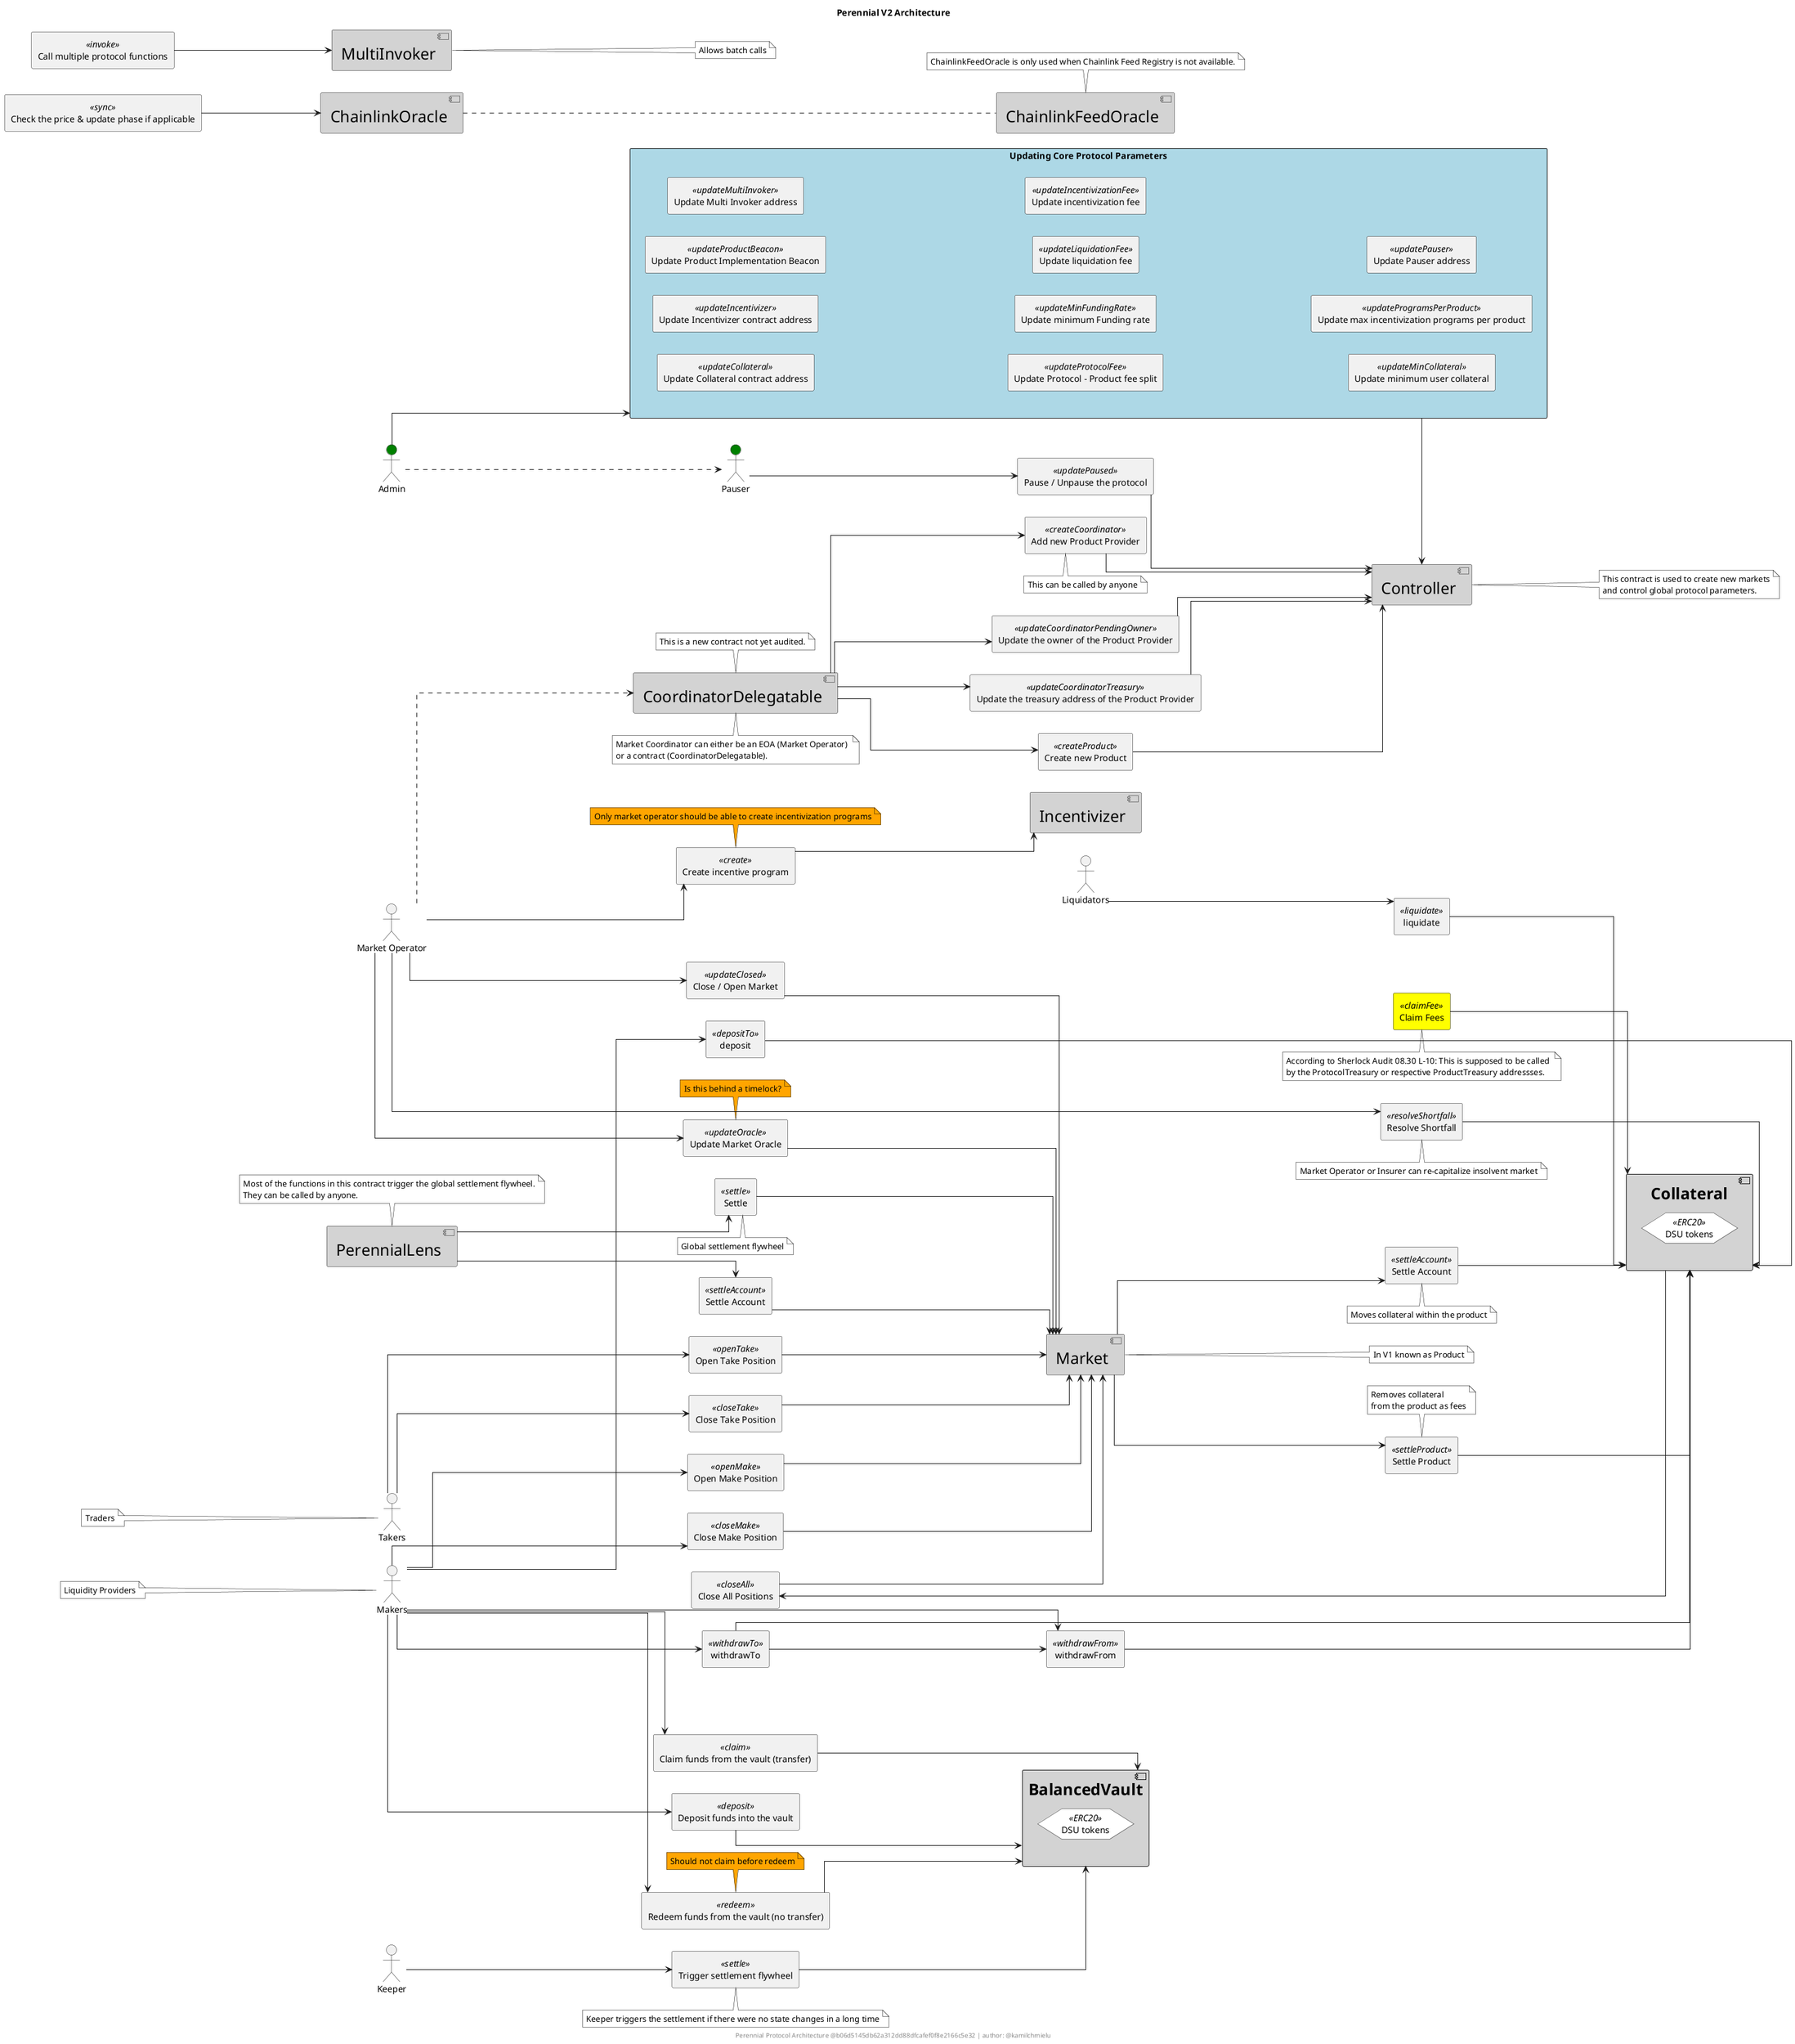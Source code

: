 @startuml PerennialArchitecture
title Perennial V2 Architecture

left to right direction

skinparam linetype ortho 

skinparam note {
    BorderColor black
    BackgroundColor white
    FontColor black
}

skinparam component {
    FontSize 25
    BackgroundColor lightgray
}

/' Actors '/
actor Liquidators

together {
    actor Makers
    actor Takers
}

actor "Market Operator" as MarketOperator

together {
    actor Admin #green
    actor Pauser #green
}

actor Keeper

/' //////////////////////////////////////////////////////////////////
//                           Core Contracts                        //
////////////////////////////////////////////////////////////////// '/

component Market

component Collateral {
    hexagon "DSU tokens" as collateral_DSU <<ERC20>> #white
}

component MultiInvoker 

component ChainlinkOracle 

component ChainlinkFeedOracle

component Incentivizer 

component Controller

component CoordinatorDelegatable 

component PerennialLens

component BalancedVault {
hexagon "DSU tokens" as balancedVault_DSU <<ERC20>> #white
}

/' //////////////////////////////////////////////////////////////////
//                       Contract Functions                        //
////////////////////////////////////////////////////////////////// '/

/'Collateral'/
rectangle deposit <<depositTo>>
rectangle withdrawFrom <<withdrawFrom>>
rectangle withdrawTo <<withdrawTo>>
rectangle liquidate <<liquidate>>
rectangle "Settle Account" as collateral_settleAccount <<settleAccount>>
rectangle "Settle Product" as collateral_settleProduct <<settleProduct>>
rectangle "Resolve Shortfall" as resolveShortfall <<resolveShortfall>>
rectangle "Claim Fees" as claimFee <<claimFee>> #yellow

/'Market'/
rectangle "Open Take Position" as openTake <<openTake>>
rectangle "Close Take Position" as closeTake <<closeTake>>
rectangle "Open Make Position" as openMake <<openMake>>
rectangle "Close Make Position" as closeMake <<closeMake>>
rectangle "Settle" as market_settle <<settle>>
rectangle "Settle Account" as market_settleAccount <<settleAccount>>
rectangle "Close All Positions" as closeAll <<closeAll>>
rectangle "Close / Open Market" as updateClosed <<updateClosed>>
rectangle "Update Market Oracle" as updateOracle <<updateOracle>>

/'Controller'/
rectangle "Create new Product" as createProduct <<createProduct>>
rectangle "Add new Product Provider" as createCoordinator <<createCoordinator>>
rectangle "Update the owner of the Product Provider" as updateCoordinator <<updateCoordinatorPendingOwner>>
rectangle "Update the treasury address of the Product Provider" as updateTreasury <<updateCoordinatorTreasury>>
rectangle "Updating Core Protocol Parameters" as UPDATE_PROTOCOL_PARAMS #lightblue {
    rectangle "Update Collateral contract address" as updateCollateral <<updateCollateral>>
    rectangle "Update Incentivizer contract address" as updateIncentivizer <<updateIncentivizer>>
    rectangle "Update Product Implementation Beacon" as updateProductBeacon <<updateProductBeacon>>
    rectangle "Update Multi Invoker address" as updateMultiInvoker <<updateMultiInvoker>>
    rectangle "Update Protocol - Product fee split" as updateProtocolFee <<updateProtocolFee>>
    rectangle "Update minimum Funding rate" as updateMinFundingRate <<updateMinFundingRate>>
    rectangle "Update liquidation fee" as updateLiquidationFee <<updateLiquidationFee>>
    rectangle "Update incentivization fee" as updateIncentivizationFee <<updateIncentivizationFee>>
    rectangle "Update minimum user collateral" as updateMinCollateral <<updateMinCollateral>>
    rectangle "Update max incentivization programs per product" as updateProgramsPerProduct <<updateProgramsPerProduct>>
    rectangle "Update Pauser address" as updatePauser <<updatePauser>>
}
rectangle "Pause / Unpause the protocol" as pause <<updatePaused>>

/'MultiInvoker'/
rectangle "Call multiple protocol functions" as invoke <<invoke>>

/'Incentivizer'/
rectangle "Create incentive program" as incentivizer_create <<create>>

/'CoordinatorDelegatable'/

/'PerennialLens'/

/'ChainlinkOracle'/
rectangle "Check the price & update phase if applicable" as oracleSync <<sync>>

/'BalancedVault'/
rectangle "Trigger settlement flywheel" as balancedVault_settle <<settle>>
rectangle "Deposit funds into the vault" as balancedVault_deposit <<deposit>>
rectangle "Redeem funds from the vault (no transfer)" as balancedVault_redeem <<redeem>>
rectangle "Claim funds from the vault (transfer)" as balancedVault_claim <<claim>>

/' //////////////////////////////////////////////////////////////////
//                           Connections                           //
////////////////////////////////////////////////////////////////// '/

'Collateral contract functions'
deposit --> Collateral
withdrawTo --> Collateral
withdrawFrom --> Collateral
withdrawTo --> withdrawFrom
liquidate --> Collateral
collateral_settleAccount --> Collateral
collateral_settleProduct --> Collateral
claimFee --> Collateral
resolveShortfall --> Collateral
'Calls to Collateral contract functions'
Makers --> deposit
Makers --> withdrawTo
Makers --> withdrawFrom
Liquidators --> liquidate
Market --> collateral_settleAccount 
Market --> collateral_settleProduct 
MarketOperator --> resolveShortfall

'Market functions'
openMake --> Market
closeMake --> Market
openTake --> Market
closeTake --> Market
market_settle --> Market
market_settleAccount --> Market
closeAll --> Market
updateClosed --> Market
updateOracle --> Market
'Calls to Market contract functions'
Makers --> openMake 
Makers --> closeMake 
Takers --> openTake
Takers --> closeTake
Collateral --> closeAll
MarketOperator --> updateClosed
MarketOperator --> updateOracle
PerennialLens --> market_settle
PerennialLens --> market_settleAccount

'Controller functions'
createProduct --> Controller
createCoordinator --> Controller
updateCoordinator --> Controller
updateTreasury --> Controller
UPDATE_PROTOCOL_PARAMS --> Controller
pause --> Controller

'Calls to Controller functions'
CoordinatorDelegatable --> createCoordinator
CoordinatorDelegatable --> updateCoordinator
CoordinatorDelegatable --> updateTreasury
CoordinatorDelegatable --> createProduct
Admin --> UPDATE_PROTOCOL_PARAMS
Pauser --> pause

'MultiInvoker functions'
invoke --> MultiInvoker

'Incentivizer functions'
incentivizer_create --> Incentivizer

'Calls to Incentivizer functions'
MarketOperator --> incentivizer_create

'ChainlinkOracle functions'
oracleSync --> ChainlinkOracle

'BalanacedVault functions'
balancedVault_settle --> BalancedVault
balancedVault_deposit --> BalancedVault
balancedVault_redeem --> BalancedVault
balancedVault_claim --> BalancedVault

'Calls to BalancedVault functions'
Keeper --> balancedVault_settle
Makers --> balancedVault_deposit
Makers --> balancedVault_redeem
Makers --> balancedVault_claim

'Other'
MarketOperator .-> CoordinatorDelegatable
Admin .-> Pauser
ChainlinkOracle .-. ChainlinkFeedOracle

/' //////////////////////////////////////////////////////////////////
//                             Notes                               //
////////////////////////////////////////////////////////////////// '/

note bottom of collateral_settleAccount: Moves collateral within the product 
note top of collateral_settleProduct 
    Removes collateral
    from the product as fees
end note
note right of MultiInvoker: Allows batch calls
note right of Market: In V1 known as Product
note left of Makers: Liquidity Providers
note left of Takers: Traders
note bottom of resolveShortfall: Market Operator or Insurer can re-capitalize insolvent market
note bottom of createCoordinator: This can be called by anyone
note bottom of market_settle: Global settlement flywheel
note right of Controller
    This contract is used to create new markets
    and control global protocol parameters.
end note
note bottom of CoordinatorDelegatable
    Market Coordinator can either be an EOA (Market Operator) 
    or a contract (CoordinatorDelegatable).
end note
note top of CoordinatorDelegatable: This is a new contract not yet audited.
note top of ChainlinkFeedOracle
    ChainlinkFeedOracle is only used when Chainlink Feed Registry is not available.
end note
note bottom of claimFee
    According to Sherlock Audit 08.30 L-10: This is supposed to be called 
    by the ProtocolTreasury or respective ProductTreasury addressses.
end note
note bottom of balancedVault_settle: Keeper triggers the settlement if there were no state changes in a long time
note top of updateOracle #orange: Is this behind a timelock?
note top of balancedVault_redeem #orange: Should not claim before redeem 
note top of incentivizer_create #orange: Only market operator should be able to create incentivization programs
note top of PerennialLens
    Most of the functions in this contract trigger the global settlement flywheel.
    They can be called by anyone.
end note

footer Perennial Protocol Architecture @b06d5145db62a312dd88dfcafef0f8e2166c5e32 | author: @kamilchmielu
@enduml
